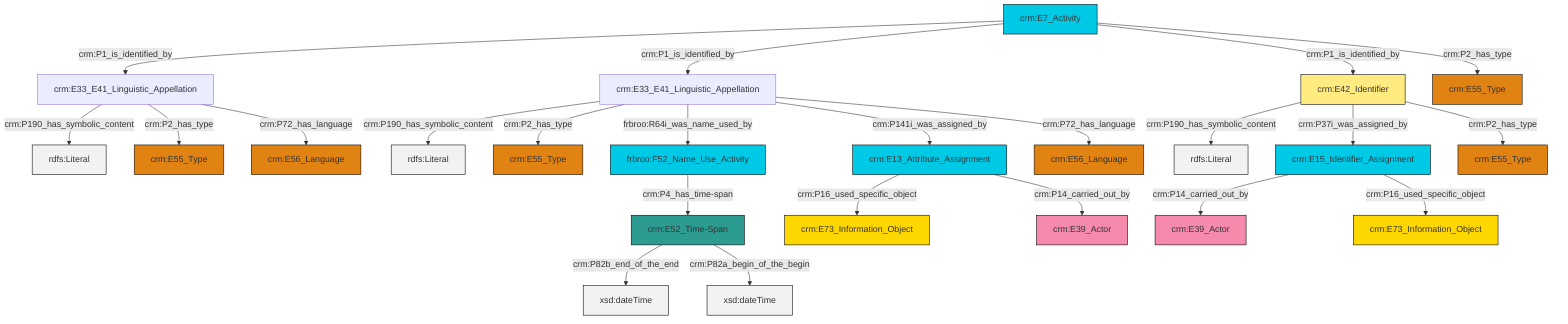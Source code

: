 graph TD
classDef Literal fill:#f2f2f2,stroke:#000000;
classDef CRM_Entity fill:#FFFFFF,stroke:#000000;
classDef Temporal_Entity fill:#00C9E6, stroke:#000000;
classDef Type fill:#E18312, stroke:#000000;
classDef Time-Span fill:#2C9C91, stroke:#000000;
classDef Appellation fill:#FFEB7F, stroke:#000000;
classDef Place fill:#008836, stroke:#000000;
classDef Persistent_Item fill:#B266B2, stroke:#000000;
classDef Conceptual_Object fill:#FFD700, stroke:#000000;
classDef Physical_Thing fill:#D2B48C, stroke:#000000;
classDef Actor fill:#f58aad, stroke:#000000;
classDef PC_Classes fill:#4ce600, stroke:#000000;
classDef Multi fill:#cccccc,stroke:#000000;

2["crm:E33_E41_Linguistic_Appellation"]:::Default -->|crm:P190_has_symbolic_content| 3[rdfs:Literal]:::Literal
0["crm:E13_Attribute_Assignment"]:::Temporal_Entity -->|crm:P16_used_specific_object| 4["crm:E73_Information_Object"]:::Conceptual_Object
5["crm:E15_Identifier_Assignment"]:::Temporal_Entity -->|crm:P14_carried_out_by| 6["crm:E39_Actor"]:::Actor
2["crm:E33_E41_Linguistic_Appellation"]:::Default -->|crm:P2_has_type| 7["crm:E55_Type"]:::Type
9["crm:E42_Identifier"]:::Appellation -->|crm:P190_has_symbolic_content| 10[rdfs:Literal]:::Literal
2["crm:E33_E41_Linguistic_Appellation"]:::Default -->|crm:P72_has_language| 11["crm:E56_Language"]:::Type
15["crm:E33_E41_Linguistic_Appellation"]:::Default -->|crm:P190_has_symbolic_content| 16[rdfs:Literal]:::Literal
17["crm:E7_Activity"]:::Temporal_Entity -->|crm:P1_is_identified_by| 2["crm:E33_E41_Linguistic_Appellation"]:::Default
0["crm:E13_Attribute_Assignment"]:::Temporal_Entity -->|crm:P14_carried_out_by| 18["crm:E39_Actor"]:::Actor
21["crm:E52_Time-Span"]:::Time-Span -->|crm:P82b_end_of_the_end| 23[xsd:dateTime]:::Literal
9["crm:E42_Identifier"]:::Appellation -->|crm:P37i_was_assigned_by| 5["crm:E15_Identifier_Assignment"]:::Temporal_Entity
15["crm:E33_E41_Linguistic_Appellation"]:::Default -->|crm:P2_has_type| 25["crm:E55_Type"]:::Type
17["crm:E7_Activity"]:::Temporal_Entity -->|crm:P1_is_identified_by| 15["crm:E33_E41_Linguistic_Appellation"]:::Default
17["crm:E7_Activity"]:::Temporal_Entity -->|crm:P1_is_identified_by| 9["crm:E42_Identifier"]:::Appellation
15["crm:E33_E41_Linguistic_Appellation"]:::Default -->|frbroo:R64i_was_name_used_by| 12["frbroo:F52_Name_Use_Activity"]:::Temporal_Entity
9["crm:E42_Identifier"]:::Appellation -->|crm:P2_has_type| 28["crm:E55_Type"]:::Type
17["crm:E7_Activity"]:::Temporal_Entity -->|crm:P2_has_type| 34["crm:E55_Type"]:::Type
12["frbroo:F52_Name_Use_Activity"]:::Temporal_Entity -->|crm:P4_has_time-span| 21["crm:E52_Time-Span"]:::Time-Span
21["crm:E52_Time-Span"]:::Time-Span -->|crm:P82a_begin_of_the_begin| 36[xsd:dateTime]:::Literal
5["crm:E15_Identifier_Assignment"]:::Temporal_Entity -->|crm:P16_used_specific_object| 30["crm:E73_Information_Object"]:::Conceptual_Object
15["crm:E33_E41_Linguistic_Appellation"]:::Default -->|crm:P141i_was_assigned_by| 0["crm:E13_Attribute_Assignment"]:::Temporal_Entity
15["crm:E33_E41_Linguistic_Appellation"]:::Default -->|crm:P72_has_language| 19["crm:E56_Language"]:::Type